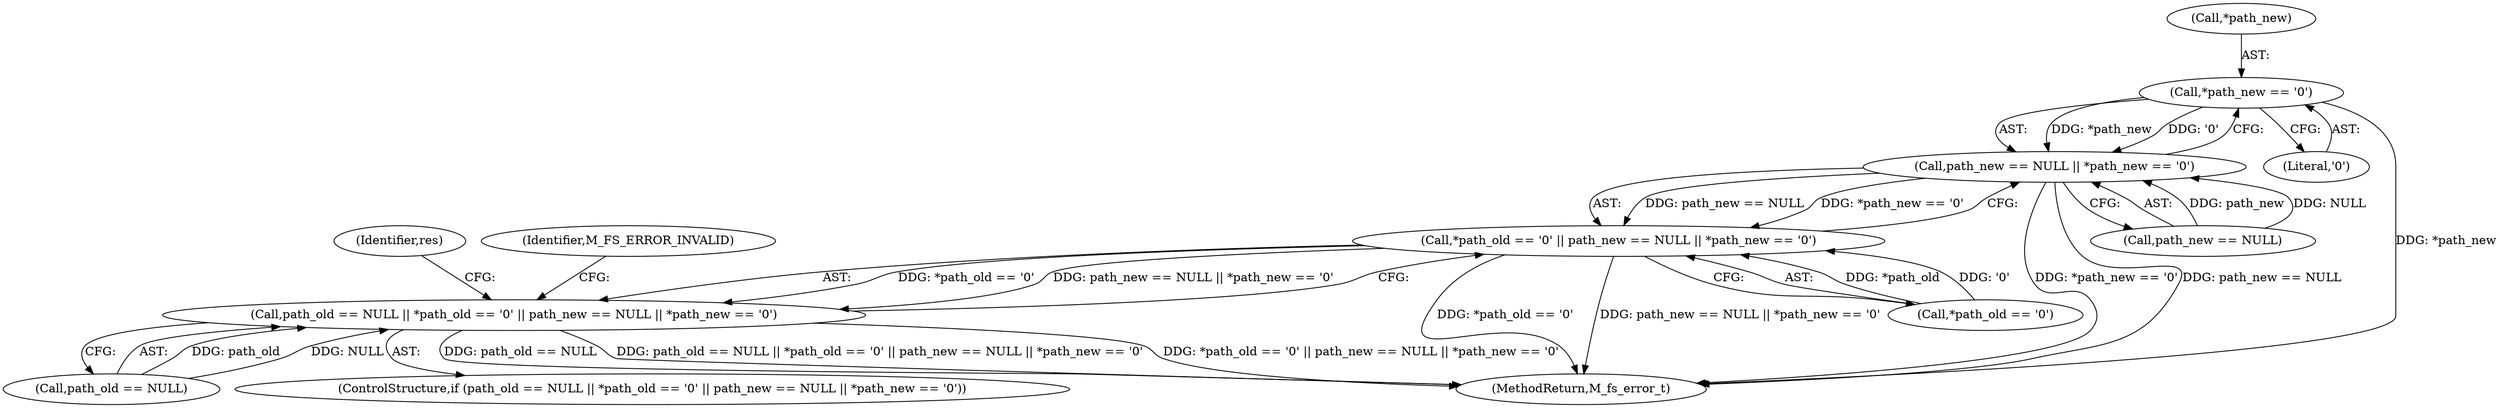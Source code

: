 digraph "0_mstdlib_db124b8f607dd0a40a9aef2d4d468fad433522a7_3@pointer" {
"1000142" [label="(Call,*path_new == '\0')"];
"1000138" [label="(Call,path_new == NULL || *path_new == '\0')"];
"1000133" [label="(Call,*path_old == '\0' || path_new == NULL || *path_new == '\0')"];
"1000129" [label="(Call,path_old == NULL || *path_old == '\0' || path_new == NULL || *path_new == '\0')"];
"1000138" [label="(Call,path_new == NULL || *path_new == '\0')"];
"1000150" [label="(Identifier,res)"];
"1000145" [label="(Literal,'\0')"];
"1000391" [label="(MethodReturn,M_fs_error_t)"];
"1000130" [label="(Call,path_old == NULL)"];
"1000148" [label="(Identifier,M_FS_ERROR_INVALID)"];
"1000133" [label="(Call,*path_old == '\0' || path_new == NULL || *path_new == '\0')"];
"1000143" [label="(Call,*path_new)"];
"1000128" [label="(ControlStructure,if (path_old == NULL || *path_old == '\0' || path_new == NULL || *path_new == '\0'))"];
"1000129" [label="(Call,path_old == NULL || *path_old == '\0' || path_new == NULL || *path_new == '\0')"];
"1000142" [label="(Call,*path_new == '\0')"];
"1000139" [label="(Call,path_new == NULL)"];
"1000134" [label="(Call,*path_old == '\0')"];
"1000142" -> "1000138"  [label="AST: "];
"1000142" -> "1000145"  [label="CFG: "];
"1000143" -> "1000142"  [label="AST: "];
"1000145" -> "1000142"  [label="AST: "];
"1000138" -> "1000142"  [label="CFG: "];
"1000142" -> "1000391"  [label="DDG: *path_new"];
"1000142" -> "1000138"  [label="DDG: *path_new"];
"1000142" -> "1000138"  [label="DDG: '\0'"];
"1000138" -> "1000133"  [label="AST: "];
"1000138" -> "1000139"  [label="CFG: "];
"1000139" -> "1000138"  [label="AST: "];
"1000133" -> "1000138"  [label="CFG: "];
"1000138" -> "1000391"  [label="DDG: *path_new == '\0'"];
"1000138" -> "1000391"  [label="DDG: path_new == NULL"];
"1000138" -> "1000133"  [label="DDG: path_new == NULL"];
"1000138" -> "1000133"  [label="DDG: *path_new == '\0'"];
"1000139" -> "1000138"  [label="DDG: path_new"];
"1000139" -> "1000138"  [label="DDG: NULL"];
"1000133" -> "1000129"  [label="AST: "];
"1000133" -> "1000134"  [label="CFG: "];
"1000134" -> "1000133"  [label="AST: "];
"1000129" -> "1000133"  [label="CFG: "];
"1000133" -> "1000391"  [label="DDG: *path_old == '\0'"];
"1000133" -> "1000391"  [label="DDG: path_new == NULL || *path_new == '\0'"];
"1000133" -> "1000129"  [label="DDG: *path_old == '\0'"];
"1000133" -> "1000129"  [label="DDG: path_new == NULL || *path_new == '\0'"];
"1000134" -> "1000133"  [label="DDG: *path_old"];
"1000134" -> "1000133"  [label="DDG: '\0'"];
"1000129" -> "1000128"  [label="AST: "];
"1000129" -> "1000130"  [label="CFG: "];
"1000130" -> "1000129"  [label="AST: "];
"1000148" -> "1000129"  [label="CFG: "];
"1000150" -> "1000129"  [label="CFG: "];
"1000129" -> "1000391"  [label="DDG: path_old == NULL"];
"1000129" -> "1000391"  [label="DDG: path_old == NULL || *path_old == '\0' || path_new == NULL || *path_new == '\0'"];
"1000129" -> "1000391"  [label="DDG: *path_old == '\0' || path_new == NULL || *path_new == '\0'"];
"1000130" -> "1000129"  [label="DDG: path_old"];
"1000130" -> "1000129"  [label="DDG: NULL"];
}

